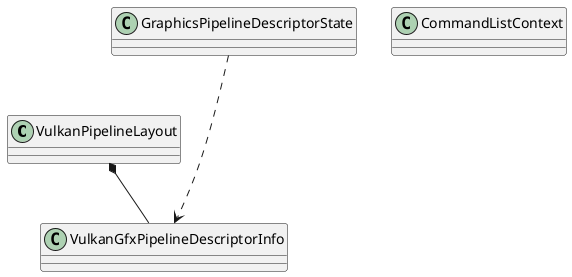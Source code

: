 @startuml dsf

class VulkanPipelineLayout
class VulkanGfxPipelineDescriptorInfo
class GraphicsPipelineDescriptorState
class CommandListContext

GraphicsPipelineDescriptorState --.> VulkanGfxPipelineDescriptorInfo
VulkanPipelineLayout *-- VulkanGfxPipelineDescriptorInfo

@enduml

' @startchen er
' entity Person{
'     name<<key>>
'     age
'     gender
' }

' entity Car{
'     name
' }

' relationship Own{
' }

' Person -1- Own
' Own -n- Car
' @endchen